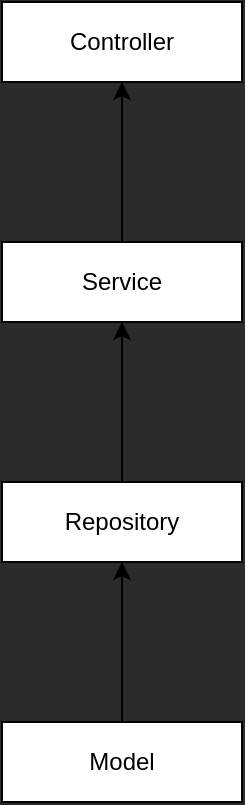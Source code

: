 <mxfile version="22.1.16" type="device">
  <diagram name="Page-1" id="4cLpT11_sbqyCf1jBhfF">
    <mxGraphModel dx="1185" dy="683" grid="0" gridSize="10" guides="1" tooltips="1" connect="1" arrows="1" fold="1" page="0" pageScale="1" pageWidth="827" pageHeight="1169" background="#2b2b2b" math="0" shadow="0">
      <root>
        <mxCell id="0" />
        <mxCell id="1" parent="0" />
        <mxCell id="7u_rVeXJhvl1PEzHxt-7-8" value="Controller" style="rounded=0;whiteSpace=wrap;html=1;labelBackgroundColor=none;" parent="1" vertex="1">
          <mxGeometry width="120" height="40" as="geometry" />
        </mxCell>
        <mxCell id="zVxibkTT339Y80d_zjdF-18" style="edgeStyle=orthogonalEdgeStyle;rounded=0;orthogonalLoop=1;jettySize=auto;html=1;endArrow=classic;endFill=1;" edge="1" parent="1" source="zVxibkTT339Y80d_zjdF-3" target="7u_rVeXJhvl1PEzHxt-7-8">
          <mxGeometry relative="1" as="geometry" />
        </mxCell>
        <mxCell id="zVxibkTT339Y80d_zjdF-3" value="Service" style="rounded=0;whiteSpace=wrap;html=1;labelBackgroundColor=none;" vertex="1" parent="1">
          <mxGeometry y="120" width="120" height="40" as="geometry" />
        </mxCell>
        <mxCell id="zVxibkTT339Y80d_zjdF-17" style="edgeStyle=orthogonalEdgeStyle;rounded=0;orthogonalLoop=1;jettySize=auto;html=1;endArrow=classic;endFill=1;" edge="1" parent="1" source="zVxibkTT339Y80d_zjdF-4" target="zVxibkTT339Y80d_zjdF-3">
          <mxGeometry relative="1" as="geometry" />
        </mxCell>
        <mxCell id="zVxibkTT339Y80d_zjdF-4" value="Repository" style="rounded=0;whiteSpace=wrap;html=1;labelBackgroundColor=none;" vertex="1" parent="1">
          <mxGeometry y="240" width="120" height="40" as="geometry" />
        </mxCell>
        <mxCell id="zVxibkTT339Y80d_zjdF-16" style="edgeStyle=orthogonalEdgeStyle;rounded=0;orthogonalLoop=1;jettySize=auto;html=1;endArrow=classic;endFill=1;" edge="1" parent="1" source="zVxibkTT339Y80d_zjdF-5" target="zVxibkTT339Y80d_zjdF-4">
          <mxGeometry relative="1" as="geometry" />
        </mxCell>
        <mxCell id="zVxibkTT339Y80d_zjdF-5" value="Model" style="rounded=0;whiteSpace=wrap;html=1;labelBackgroundColor=none;" vertex="1" parent="1">
          <mxGeometry y="360" width="120" height="40" as="geometry" />
        </mxCell>
      </root>
    </mxGraphModel>
  </diagram>
</mxfile>
